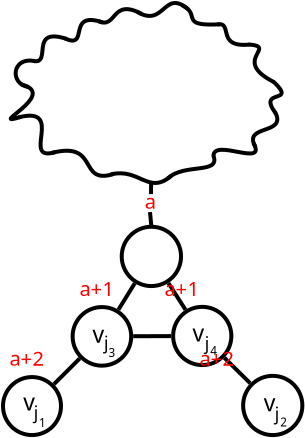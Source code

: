 <?xml version="1.0" encoding="UTF-8"?>
<dia:diagram xmlns:dia="http://www.lysator.liu.se/~alla/dia/">
  <dia:layer name="Background" visible="true" active="true">
    <dia:object type="Standard - Line" version="0" id="O0">
      <dia:attribute name="obj_pos">
        <dia:point val="-11.866,33.02"/>
      </dia:attribute>
      <dia:attribute name="obj_bb">
        <dia:rectangle val="-13.297,32.878;-11.725,34.447"/>
      </dia:attribute>
      <dia:attribute name="conn_endpoints">
        <dia:point val="-11.866,33.02"/>
        <dia:point val="-13.156,34.305"/>
      </dia:attribute>
      <dia:attribute name="numcp">
        <dia:int val="1"/>
      </dia:attribute>
      <dia:attribute name="line_width">
        <dia:real val="0.2"/>
      </dia:attribute>
      <dia:connections>
        <dia:connection handle="0" to="O8" connection="8"/>
        <dia:connection handle="1" to="O1" connection="8"/>
      </dia:connections>
    </dia:object>
    <dia:object type="Standard - Ellipse" version="0" id="O1">
      <dia:attribute name="obj_pos">
        <dia:point val="-15.704,33.95"/>
      </dia:attribute>
      <dia:attribute name="obj_bb">
        <dia:rectangle val="-15.804,33.85;-12.704,36.95"/>
      </dia:attribute>
      <dia:attribute name="elem_corner">
        <dia:point val="-15.704,33.95"/>
      </dia:attribute>
      <dia:attribute name="elem_width">
        <dia:real val="2.9"/>
      </dia:attribute>
      <dia:attribute name="elem_height">
        <dia:real val="2.9"/>
      </dia:attribute>
      <dia:attribute name="border_width">
        <dia:real val="0.2"/>
      </dia:attribute>
      <dia:attribute name="aspect">
        <dia:enum val="2"/>
      </dia:attribute>
    </dia:object>
    <dia:object type="Standard - Line" version="0" id="O2">
      <dia:attribute name="obj_pos">
        <dia:point val="-4.637,32.984"/>
      </dia:attribute>
      <dia:attribute name="obj_bb">
        <dia:rectangle val="-4.779,32.843;-3.202,34.401"/>
      </dia:attribute>
      <dia:attribute name="conn_endpoints">
        <dia:point val="-4.637,32.984"/>
        <dia:point val="-3.343,34.26"/>
      </dia:attribute>
      <dia:attribute name="numcp">
        <dia:int val="1"/>
      </dia:attribute>
      <dia:attribute name="line_width">
        <dia:real val="0.2"/>
      </dia:attribute>
      <dia:connections>
        <dia:connection handle="0" to="O9" connection="8"/>
        <dia:connection handle="1" to="O3" connection="8"/>
      </dia:connections>
    </dia:object>
    <dia:object type="Standard - Ellipse" version="0" id="O3">
      <dia:attribute name="obj_pos">
        <dia:point val="-3.698,33.889"/>
      </dia:attribute>
      <dia:attribute name="obj_bb">
        <dia:rectangle val="-3.798,33.789;-0.636,36.951"/>
      </dia:attribute>
      <dia:attribute name="elem_corner">
        <dia:point val="-3.698,33.889"/>
      </dia:attribute>
      <dia:attribute name="elem_width">
        <dia:real val="2.962"/>
      </dia:attribute>
      <dia:attribute name="elem_height">
        <dia:real val="2.962"/>
      </dia:attribute>
      <dia:attribute name="border_width">
        <dia:real val="0.2"/>
      </dia:attribute>
      <dia:attribute name="aspect">
        <dia:enum val="2"/>
      </dia:attribute>
    </dia:object>
    <dia:object type="Standard - Line" version="0" id="O4">
      <dia:attribute name="obj_pos">
        <dia:point val="-9.118,29.263"/>
      </dia:attribute>
      <dia:attribute name="obj_bb">
        <dia:rectangle val="-10.073,29.126;-8.98,30.723"/>
      </dia:attribute>
      <dia:attribute name="conn_endpoints">
        <dia:point val="-9.118,29.263"/>
        <dia:point val="-9.936,30.586"/>
      </dia:attribute>
      <dia:attribute name="numcp">
        <dia:int val="1"/>
      </dia:attribute>
      <dia:attribute name="line_width">
        <dia:real val="0.2"/>
      </dia:attribute>
      <dia:connections>
        <dia:connection handle="0" to="O7" connection="8"/>
        <dia:connection handle="1" to="O8" connection="8"/>
      </dia:connections>
    </dia:object>
    <dia:object type="Standard - Line" version="0" id="O5">
      <dia:attribute name="obj_pos">
        <dia:point val="-7.298,31.901"/>
      </dia:attribute>
      <dia:attribute name="obj_bb">
        <dia:rectangle val="-9.295,31.801;-7.198,32.009"/>
      </dia:attribute>
      <dia:attribute name="conn_endpoints">
        <dia:point val="-7.298,31.901"/>
        <dia:point val="-9.194,31.909"/>
      </dia:attribute>
      <dia:attribute name="numcp">
        <dia:int val="1"/>
      </dia:attribute>
      <dia:attribute name="line_width">
        <dia:real val="0.2"/>
      </dia:attribute>
      <dia:connections>
        <dia:connection handle="0" to="O9" connection="8"/>
        <dia:connection handle="1" to="O8" connection="8"/>
      </dia:connections>
    </dia:object>
    <dia:object type="Standard - Line" version="0" id="O6">
      <dia:attribute name="obj_pos">
        <dia:point val="-7.432,29.251"/>
      </dia:attribute>
      <dia:attribute name="obj_bb">
        <dia:rectangle val="-7.571,29.113;-6.442,30.721"/>
      </dia:attribute>
      <dia:attribute name="conn_endpoints">
        <dia:point val="-7.432,29.251"/>
        <dia:point val="-6.58,30.583"/>
      </dia:attribute>
      <dia:attribute name="numcp">
        <dia:int val="1"/>
      </dia:attribute>
      <dia:attribute name="line_width">
        <dia:real val="0.2"/>
      </dia:attribute>
      <dia:connections>
        <dia:connection handle="0" to="O7" connection="8"/>
        <dia:connection handle="1" to="O9" connection="8"/>
      </dia:connections>
    </dia:object>
    <dia:object type="Standard - Ellipse" version="0" id="O7">
      <dia:attribute name="obj_pos">
        <dia:point val="-9.768,26.434"/>
      </dia:attribute>
      <dia:attribute name="obj_bb">
        <dia:rectangle val="-9.867,26.334;-6.702,29.5"/>
      </dia:attribute>
      <dia:attribute name="elem_corner">
        <dia:point val="-9.768,26.434"/>
      </dia:attribute>
      <dia:attribute name="elem_width">
        <dia:real val="2.966"/>
      </dia:attribute>
      <dia:attribute name="elem_height">
        <dia:real val="2.966"/>
      </dia:attribute>
      <dia:attribute name="border_width">
        <dia:real val="0.2"/>
      </dia:attribute>
      <dia:attribute name="aspect">
        <dia:enum val="2"/>
      </dia:attribute>
    </dia:object>
    <dia:object type="Standard - Ellipse" version="0" id="O8">
      <dia:attribute name="obj_pos">
        <dia:point val="-12.223,30.45"/>
      </dia:attribute>
      <dia:attribute name="obj_bb">
        <dia:rectangle val="-12.323,30.35;-9.193,33.48"/>
      </dia:attribute>
      <dia:attribute name="elem_corner">
        <dia:point val="-12.223,30.45"/>
      </dia:attribute>
      <dia:attribute name="elem_width">
        <dia:real val="2.93"/>
      </dia:attribute>
      <dia:attribute name="elem_height">
        <dia:real val="2.93"/>
      </dia:attribute>
      <dia:attribute name="border_width">
        <dia:real val="0.2"/>
      </dia:attribute>
      <dia:attribute name="aspect">
        <dia:enum val="2"/>
      </dia:attribute>
    </dia:object>
    <dia:object type="Standard - Ellipse" version="0" id="O9">
      <dia:attribute name="obj_pos">
        <dia:point val="-7.198,30.439"/>
      </dia:attribute>
      <dia:attribute name="obj_bb">
        <dia:rectangle val="-7.298,30.339;-4.186,33.451"/>
      </dia:attribute>
      <dia:attribute name="elem_corner">
        <dia:point val="-7.198,30.439"/>
      </dia:attribute>
      <dia:attribute name="elem_width">
        <dia:real val="2.912"/>
      </dia:attribute>
      <dia:attribute name="elem_height">
        <dia:real val="2.912"/>
      </dia:attribute>
      <dia:attribute name="border_width">
        <dia:real val="0.2"/>
      </dia:attribute>
      <dia:attribute name="aspect">
        <dia:enum val="2"/>
      </dia:attribute>
    </dia:object>
    <dia:object type="Standard - BezierLine" version="0" id="O10">
      <dia:attribute name="obj_pos">
        <dia:point val="-7.298,23.894"/>
      </dia:attribute>
      <dia:attribute name="obj_bb">
        <dia:rectangle val="-10.438,23.661;-7.157,24.345"/>
      </dia:attribute>
      <dia:attribute name="bez_points">
        <dia:point val="-7.298,23.894"/>
        <dia:point val="-8.448,24.869"/>
        <dia:point val="-8.867,23.469"/>
        <dia:point val="-10.317,23.819"/>
      </dia:attribute>
      <dia:attribute name="corner_types">
        <dia:enum val="0"/>
        <dia:enum val="0"/>
      </dia:attribute>
      <dia:attribute name="line_width">
        <dia:real val="0.2"/>
      </dia:attribute>
    </dia:object>
    <dia:object type="Standard - BezierLine" version="0" id="O11">
      <dia:attribute name="obj_pos">
        <dia:point val="-10.167,23.794"/>
      </dia:attribute>
      <dia:attribute name="obj_bb">
        <dia:rectangle val="-13.389,22.533;-10.042,23.989"/>
      </dia:attribute>
      <dia:attribute name="bez_points">
        <dia:point val="-10.167,23.794"/>
        <dia:point val="-11.992,24.369"/>
        <dia:point val="-10.842,22.119"/>
        <dia:point val="-13.267,22.744"/>
      </dia:attribute>
      <dia:attribute name="corner_types">
        <dia:enum val="0"/>
        <dia:enum val="0"/>
      </dia:attribute>
      <dia:attribute name="line_width">
        <dia:real val="0.2"/>
      </dia:attribute>
    </dia:object>
    <dia:object type="Standard - BezierLine" version="0" id="O12">
      <dia:attribute name="obj_pos">
        <dia:point val="-13.067,22.694"/>
      </dia:attribute>
      <dia:attribute name="obj_bb">
        <dia:rectangle val="-15.064,20.781;-12.942,22.869"/>
      </dia:attribute>
      <dia:attribute name="bez_points">
        <dia:point val="-13.067,22.694"/>
        <dia:point val="-14.892,23.269"/>
        <dia:point val="-12.517,20.344"/>
        <dia:point val="-14.942,20.969"/>
      </dia:attribute>
      <dia:attribute name="corner_types">
        <dia:enum val="0"/>
        <dia:enum val="0"/>
      </dia:attribute>
      <dia:attribute name="line_width">
        <dia:real val="0.2"/>
      </dia:attribute>
    </dia:object>
    <dia:object type="Standard - BezierLine" version="0" id="O13">
      <dia:attribute name="obj_pos">
        <dia:point val="-14.805,20.938"/>
      </dia:attribute>
      <dia:attribute name="obj_bb">
        <dia:rectangle val="-15.417,19.198;-14.117,21.154"/>
      </dia:attribute>
      <dia:attribute name="bez_points">
        <dia:point val="-14.805,20.938"/>
        <dia:point val="-16.63,21.513"/>
        <dia:point val="-12.842,19.8"/>
        <dia:point val="-14.792,19.319"/>
      </dia:attribute>
      <dia:attribute name="corner_types">
        <dia:enum val="0"/>
        <dia:enum val="0"/>
      </dia:attribute>
      <dia:attribute name="line_width">
        <dia:real val="0.2"/>
      </dia:attribute>
    </dia:object>
    <dia:object type="Standard - BezierLine" version="0" id="O14">
      <dia:attribute name="obj_pos">
        <dia:point val="-14.442,19.444"/>
      </dia:attribute>
      <dia:attribute name="obj_bb">
        <dia:rectangle val="-15.171,18.026;-13.986,19.558"/>
      </dia:attribute>
      <dia:attribute name="bez_points">
        <dia:point val="-14.442,19.444"/>
        <dia:point val="-15.386,19.294"/>
        <dia:point val="-15.262,17.906"/>
        <dia:point val="-14.105,18.156"/>
      </dia:attribute>
      <dia:attribute name="corner_types">
        <dia:enum val="0"/>
        <dia:enum val="0"/>
      </dia:attribute>
      <dia:attribute name="line_width">
        <dia:real val="0.2"/>
      </dia:attribute>
    </dia:object>
    <dia:object type="Standard - BezierLine" version="0" id="O15">
      <dia:attribute name="obj_pos">
        <dia:point val="-14.192,18.144"/>
      </dia:attribute>
      <dia:attribute name="obj_bb">
        <dia:rectangle val="-14.31,16.818;-12.391,18.262"/>
      </dia:attribute>
      <dia:attribute name="bez_points">
        <dia:point val="-14.192,18.144"/>
        <dia:point val="-13.217,18.344"/>
        <dia:point val="-14.442,16.419"/>
        <dia:point val="-12.517,17.044"/>
      </dia:attribute>
      <dia:attribute name="corner_types">
        <dia:enum val="0"/>
        <dia:enum val="0"/>
      </dia:attribute>
      <dia:attribute name="line_width">
        <dia:real val="0.2"/>
      </dia:attribute>
    </dia:object>
    <dia:object type="Standard - BezierLine" version="0" id="O16">
      <dia:attribute name="obj_pos">
        <dia:point val="-12.605,17.019"/>
      </dia:attribute>
      <dia:attribute name="obj_bb">
        <dia:rectangle val="-12.737,15.997;-10.59,17.226"/>
      </dia:attribute>
      <dia:attribute name="bez_points">
        <dia:point val="-12.605,17.019"/>
        <dia:point val="-11.348,17.6"/>
        <dia:point val="-12.567,15.594"/>
        <dia:point val="-10.717,16.219"/>
      </dia:attribute>
      <dia:attribute name="corner_types">
        <dia:enum val="0"/>
        <dia:enum val="0"/>
      </dia:attribute>
      <dia:attribute name="line_width">
        <dia:real val="0.2"/>
      </dia:attribute>
    </dia:object>
    <dia:object type="Standard - BezierLine" version="0" id="O17">
      <dia:attribute name="obj_pos">
        <dia:point val="-10.942,16.15"/>
      </dia:attribute>
      <dia:attribute name="obj_bb">
        <dia:rectangle val="-11.075,15.454;-8.628,16.326"/>
      </dia:attribute>
      <dia:attribute name="bez_points">
        <dia:point val="-10.942,16.15"/>
        <dia:point val="-9.995,16.588"/>
        <dia:point val="-10.308,14.956"/>
        <dia:point val="-8.764,15.8"/>
      </dia:attribute>
      <dia:attribute name="corner_types">
        <dia:enum val="0"/>
        <dia:enum val="0"/>
      </dia:attribute>
      <dia:attribute name="line_width">
        <dia:real val="0.2"/>
      </dia:attribute>
    </dia:object>
    <dia:object type="Standard - BezierLine" version="0" id="O18">
      <dia:attribute name="obj_pos">
        <dia:point val="-8.995,15.688"/>
      </dia:attribute>
      <dia:attribute name="obj_bb">
        <dia:rectangle val="-9.132,15.147;-6.314,15.993"/>
      </dia:attribute>
      <dia:attribute name="bez_points">
        <dia:point val="-8.995,15.688"/>
        <dia:point val="-7.62,16.513"/>
        <dia:point val="-7.676,14.513"/>
        <dia:point val="-6.455,15.556"/>
      </dia:attribute>
      <dia:attribute name="corner_types">
        <dia:enum val="0"/>
        <dia:enum val="0"/>
      </dia:attribute>
      <dia:attribute name="line_width">
        <dia:real val="0.2"/>
      </dia:attribute>
    </dia:object>
    <dia:object type="Standard - BezierLine" version="0" id="O19">
      <dia:attribute name="obj_pos">
        <dia:point val="-6.761,15.35"/>
      </dia:attribute>
      <dia:attribute name="obj_bb">
        <dia:rectangle val="-6.894,15.217;-4.759,16.425"/>
      </dia:attribute>
      <dia:attribute name="bez_points">
        <dia:point val="-6.761,15.35"/>
        <dia:point val="-5.752,15.831"/>
        <dia:point val="-6.961,16.419"/>
        <dia:point val="-4.864,16.313"/>
      </dia:attribute>
      <dia:attribute name="corner_types">
        <dia:enum val="0"/>
        <dia:enum val="0"/>
      </dia:attribute>
      <dia:attribute name="line_width">
        <dia:real val="0.2"/>
      </dia:attribute>
    </dia:object>
    <dia:object type="Standard - BezierLine" version="0" id="O20">
      <dia:attribute name="obj_pos">
        <dia:point val="-4.992,16.319"/>
      </dia:attribute>
      <dia:attribute name="obj_bb">
        <dia:rectangle val="-5.108,16.203;-3.27,17.441"/>
      </dia:attribute>
      <dia:attribute name="bez_points">
        <dia:point val="-4.992,16.319"/>
        <dia:point val="-4.167,16.169"/>
        <dia:point val="-5.08,17.5"/>
        <dia:point val="-3.38,17.325"/>
      </dia:attribute>
      <dia:attribute name="corner_types">
        <dia:enum val="0"/>
        <dia:enum val="0"/>
      </dia:attribute>
      <dia:attribute name="line_width">
        <dia:real val="0.2"/>
      </dia:attribute>
    </dia:object>
    <dia:object type="Standard - BezierLine" version="0" id="O21">
      <dia:attribute name="obj_pos">
        <dia:point val="-3.43,17.319"/>
      </dia:attribute>
      <dia:attribute name="obj_bb">
        <dia:rectangle val="-3.537,17.212;-2.014,19.341"/>
      </dia:attribute>
      <dia:attribute name="bez_points">
        <dia:point val="-3.43,17.319"/>
        <dia:point val="-1.911,17.431"/>
        <dia:point val="-4.348,18.094"/>
        <dia:point val="-2.148,19.206"/>
      </dia:attribute>
      <dia:attribute name="corner_types">
        <dia:enum val="0"/>
        <dia:enum val="0"/>
      </dia:attribute>
      <dia:attribute name="line_width">
        <dia:real val="0.2"/>
      </dia:attribute>
    </dia:object>
    <dia:object type="Standard - BezierLine" version="0" id="O22">
      <dia:attribute name="obj_pos">
        <dia:point val="-2.192,19.169"/>
      </dia:attribute>
      <dia:attribute name="obj_bb">
        <dia:rectangle val="-2.432,19.027;-1.672,20.909"/>
      </dia:attribute>
      <dia:attribute name="bez_points">
        <dia:point val="-2.192,19.169"/>
        <dia:point val="-0.917,20.369"/>
        <dia:point val="-3.042,19.45"/>
        <dia:point val="-2.067,20.769"/>
      </dia:attribute>
      <dia:attribute name="corner_types">
        <dia:enum val="0"/>
        <dia:enum val="0"/>
      </dia:attribute>
      <dia:attribute name="line_width">
        <dia:real val="0.2"/>
      </dia:attribute>
    </dia:object>
    <dia:object type="Standard - BezierLine" version="0" id="O23">
      <dia:attribute name="obj_pos">
        <dia:point val="-5.18,22.894"/>
      </dia:attribute>
      <dia:attribute name="obj_bb">
        <dia:rectangle val="-7.598,22.765;-5.035,24.154"/>
      </dia:attribute>
      <dia:attribute name="bez_points">
        <dia:point val="-5.18,22.894"/>
        <dia:point val="-4.83,23.819"/>
        <dia:point val="-6.644,23.244"/>
        <dia:point val="-7.456,24.013"/>
      </dia:attribute>
      <dia:attribute name="corner_types">
        <dia:enum val="0"/>
        <dia:enum val="0"/>
      </dia:attribute>
      <dia:attribute name="line_width">
        <dia:real val="0.2"/>
      </dia:attribute>
    </dia:object>
    <dia:object type="Standard - BezierLine" version="0" id="O24">
      <dia:attribute name="obj_pos">
        <dia:point val="-2.105,20.694"/>
      </dia:attribute>
      <dia:attribute name="obj_bb">
        <dia:rectangle val="-3.305,20.558;-1.888,22.581"/>
      </dia:attribute>
      <dia:attribute name="bez_points">
        <dia:point val="-2.105,20.694"/>
        <dia:point val="-1.455,21.869"/>
        <dia:point val="-3.755,21.294"/>
        <dia:point val="-3.08,22.444"/>
      </dia:attribute>
      <dia:attribute name="corner_types">
        <dia:enum val="0"/>
        <dia:enum val="0"/>
      </dia:attribute>
      <dia:attribute name="line_width">
        <dia:real val="0.2"/>
      </dia:attribute>
    </dia:object>
    <dia:object type="Standard - BezierLine" version="0" id="O25">
      <dia:attribute name="obj_pos">
        <dia:point val="-3.186,22.244"/>
      </dia:attribute>
      <dia:attribute name="obj_bb">
        <dia:rectangle val="-5.286,22.107;-2.965,23.03"/>
      </dia:attribute>
      <dia:attribute name="bez_points">
        <dia:point val="-3.186,22.244"/>
        <dia:point val="-2.461,23.519"/>
        <dia:point val="-5.231,21.95"/>
        <dia:point val="-5.181,22.925"/>
      </dia:attribute>
      <dia:attribute name="corner_types">
        <dia:enum val="0"/>
        <dia:enum val="0"/>
      </dia:attribute>
      <dia:attribute name="line_width">
        <dia:real val="0.2"/>
      </dia:attribute>
    </dia:object>
    <dia:object type="Standard - Text" version="1" id="O26">
      <dia:attribute name="obj_pos">
        <dia:point val="-14.686,35.625"/>
      </dia:attribute>
      <dia:attribute name="obj_bb">
        <dia:rectangle val="-14.686,34.558;-14.006,35.898"/>
      </dia:attribute>
      <dia:attribute name="text">
        <dia:composite type="text">
          <dia:attribute name="string">
            <dia:string>#v#</dia:string>
          </dia:attribute>
          <dia:attribute name="font">
            <dia:font family="sans" style="0" name="Helvetica"/>
          </dia:attribute>
          <dia:attribute name="height">
            <dia:real val="1.435"/>
          </dia:attribute>
          <dia:attribute name="pos">
            <dia:point val="-14.686,35.625"/>
          </dia:attribute>
          <dia:attribute name="color">
            <dia:color val="#000000"/>
          </dia:attribute>
          <dia:attribute name="alignment">
            <dia:enum val="0"/>
          </dia:attribute>
        </dia:composite>
      </dia:attribute>
      <dia:attribute name="valign">
        <dia:enum val="3"/>
      </dia:attribute>
    </dia:object>
    <dia:object type="Standard - Text" version="1" id="O27">
      <dia:attribute name="obj_pos">
        <dia:point val="-11.231,32.233"/>
      </dia:attribute>
      <dia:attribute name="obj_bb">
        <dia:rectangle val="-11.231,31.165;-10.551,32.505"/>
      </dia:attribute>
      <dia:attribute name="text">
        <dia:composite type="text">
          <dia:attribute name="string">
            <dia:string>#v#</dia:string>
          </dia:attribute>
          <dia:attribute name="font">
            <dia:font family="sans" style="0" name="Helvetica"/>
          </dia:attribute>
          <dia:attribute name="height">
            <dia:real val="1.435"/>
          </dia:attribute>
          <dia:attribute name="pos">
            <dia:point val="-11.231,32.233"/>
          </dia:attribute>
          <dia:attribute name="color">
            <dia:color val="#000000"/>
          </dia:attribute>
          <dia:attribute name="alignment">
            <dia:enum val="0"/>
          </dia:attribute>
        </dia:composite>
      </dia:attribute>
      <dia:attribute name="valign">
        <dia:enum val="3"/>
      </dia:attribute>
    </dia:object>
    <dia:object type="Standard - Text" version="1" id="O28">
      <dia:attribute name="obj_pos">
        <dia:point val="-6.226,32.173"/>
      </dia:attribute>
      <dia:attribute name="obj_bb">
        <dia:rectangle val="-6.226,31.105;-5.546,32.445"/>
      </dia:attribute>
      <dia:attribute name="text">
        <dia:composite type="text">
          <dia:attribute name="string">
            <dia:string>#v#</dia:string>
          </dia:attribute>
          <dia:attribute name="font">
            <dia:font family="sans" style="0" name="Helvetica"/>
          </dia:attribute>
          <dia:attribute name="height">
            <dia:real val="1.435"/>
          </dia:attribute>
          <dia:attribute name="pos">
            <dia:point val="-6.226,32.173"/>
          </dia:attribute>
          <dia:attribute name="color">
            <dia:color val="#000000"/>
          </dia:attribute>
          <dia:attribute name="alignment">
            <dia:enum val="0"/>
          </dia:attribute>
        </dia:composite>
      </dia:attribute>
      <dia:attribute name="valign">
        <dia:enum val="3"/>
      </dia:attribute>
    </dia:object>
    <dia:object type="Standard - Text" version="1" id="O29">
      <dia:attribute name="obj_pos">
        <dia:point val="-2.671,35.663"/>
      </dia:attribute>
      <dia:attribute name="obj_bb">
        <dia:rectangle val="-2.671,34.595;-1.991,35.935"/>
      </dia:attribute>
      <dia:attribute name="text">
        <dia:composite type="text">
          <dia:attribute name="string">
            <dia:string>#v#</dia:string>
          </dia:attribute>
          <dia:attribute name="font">
            <dia:font family="sans" style="0" name="Helvetica"/>
          </dia:attribute>
          <dia:attribute name="height">
            <dia:real val="1.435"/>
          </dia:attribute>
          <dia:attribute name="pos">
            <dia:point val="-2.671,35.663"/>
          </dia:attribute>
          <dia:attribute name="color">
            <dia:color val="#000000"/>
          </dia:attribute>
          <dia:attribute name="alignment">
            <dia:enum val="0"/>
          </dia:attribute>
        </dia:composite>
      </dia:attribute>
      <dia:attribute name="valign">
        <dia:enum val="3"/>
      </dia:attribute>
    </dia:object>
    <dia:object type="Standard - Text" version="1" id="O30">
      <dia:attribute name="obj_pos">
        <dia:point val="-14.166,36.053"/>
      </dia:attribute>
      <dia:attribute name="obj_bb">
        <dia:rectangle val="-14.166,35.248;-13.926,36.258"/>
      </dia:attribute>
      <dia:attribute name="text">
        <dia:composite type="text">
          <dia:attribute name="string">
            <dia:string>#j#</dia:string>
          </dia:attribute>
          <dia:attribute name="font">
            <dia:font family="sans" style="0" name="Helvetica"/>
          </dia:attribute>
          <dia:attribute name="height">
            <dia:real val="1.082"/>
          </dia:attribute>
          <dia:attribute name="pos">
            <dia:point val="-14.166,36.053"/>
          </dia:attribute>
          <dia:attribute name="color">
            <dia:color val="#000000"/>
          </dia:attribute>
          <dia:attribute name="alignment">
            <dia:enum val="0"/>
          </dia:attribute>
        </dia:composite>
      </dia:attribute>
      <dia:attribute name="valign">
        <dia:enum val="3"/>
      </dia:attribute>
    </dia:object>
    <dia:object type="Standard - Text" version="1" id="O31">
      <dia:attribute name="obj_pos">
        <dia:point val="-10.658,32.565"/>
      </dia:attribute>
      <dia:attribute name="obj_bb">
        <dia:rectangle val="-10.658,31.76;-10.418,32.77"/>
      </dia:attribute>
      <dia:attribute name="text">
        <dia:composite type="text">
          <dia:attribute name="string">
            <dia:string>#j#</dia:string>
          </dia:attribute>
          <dia:attribute name="font">
            <dia:font family="sans" style="0" name="Helvetica"/>
          </dia:attribute>
          <dia:attribute name="height">
            <dia:real val="1.082"/>
          </dia:attribute>
          <dia:attribute name="pos">
            <dia:point val="-10.658,32.565"/>
          </dia:attribute>
          <dia:attribute name="color">
            <dia:color val="#000000"/>
          </dia:attribute>
          <dia:attribute name="alignment">
            <dia:enum val="0"/>
          </dia:attribute>
        </dia:composite>
      </dia:attribute>
      <dia:attribute name="valign">
        <dia:enum val="3"/>
      </dia:attribute>
      <dia:connections>
        <dia:connection handle="0" to="O8" connection="8"/>
      </dia:connections>
    </dia:object>
    <dia:object type="Standard - Text" version="1" id="O32">
      <dia:attribute name="obj_pos">
        <dia:point val="-2.117,36.12"/>
      </dia:attribute>
      <dia:attribute name="obj_bb">
        <dia:rectangle val="-2.117,35.315;-1.877,36.325"/>
      </dia:attribute>
      <dia:attribute name="text">
        <dia:composite type="text">
          <dia:attribute name="string">
            <dia:string>#j#</dia:string>
          </dia:attribute>
          <dia:attribute name="font">
            <dia:font family="sans" style="0" name="Helvetica"/>
          </dia:attribute>
          <dia:attribute name="height">
            <dia:real val="1.082"/>
          </dia:attribute>
          <dia:attribute name="pos">
            <dia:point val="-2.117,36.12"/>
          </dia:attribute>
          <dia:attribute name="color">
            <dia:color val="#000000"/>
          </dia:attribute>
          <dia:attribute name="alignment">
            <dia:enum val="0"/>
          </dia:attribute>
        </dia:composite>
      </dia:attribute>
      <dia:attribute name="valign">
        <dia:enum val="3"/>
      </dia:attribute>
      <dia:connections>
        <dia:connection handle="0" to="O3" connection="8"/>
      </dia:connections>
    </dia:object>
    <dia:object type="Standard - Text" version="1" id="O33">
      <dia:attribute name="obj_pos">
        <dia:point val="-5.621,32.6"/>
      </dia:attribute>
      <dia:attribute name="obj_bb">
        <dia:rectangle val="-5.621,31.795;-5.381,32.805"/>
      </dia:attribute>
      <dia:attribute name="text">
        <dia:composite type="text">
          <dia:attribute name="string">
            <dia:string>#j#</dia:string>
          </dia:attribute>
          <dia:attribute name="font">
            <dia:font family="sans" style="0" name="Helvetica"/>
          </dia:attribute>
          <dia:attribute name="height">
            <dia:real val="1.082"/>
          </dia:attribute>
          <dia:attribute name="pos">
            <dia:point val="-5.621,32.6"/>
          </dia:attribute>
          <dia:attribute name="color">
            <dia:color val="#000000"/>
          </dia:attribute>
          <dia:attribute name="alignment">
            <dia:enum val="0"/>
          </dia:attribute>
        </dia:composite>
      </dia:attribute>
      <dia:attribute name="valign">
        <dia:enum val="3"/>
      </dia:attribute>
    </dia:object>
    <dia:object type="Standard - Text" version="1" id="O34">
      <dia:attribute name="obj_pos">
        <dia:point val="-13.904,36.45"/>
      </dia:attribute>
      <dia:attribute name="obj_bb">
        <dia:rectangle val="-13.904,35.907;-13.531,36.59"/>
      </dia:attribute>
      <dia:attribute name="text">
        <dia:composite type="text">
          <dia:attribute name="string">
            <dia:string>#1#</dia:string>
          </dia:attribute>
          <dia:attribute name="font">
            <dia:font family="sans" style="0" name="Helvetica"/>
          </dia:attribute>
          <dia:attribute name="height">
            <dia:real val="0.73"/>
          </dia:attribute>
          <dia:attribute name="pos">
            <dia:point val="-13.904,36.45"/>
          </dia:attribute>
          <dia:attribute name="color">
            <dia:color val="#000000"/>
          </dia:attribute>
          <dia:attribute name="alignment">
            <dia:enum val="0"/>
          </dia:attribute>
        </dia:composite>
      </dia:attribute>
      <dia:attribute name="valign">
        <dia:enum val="3"/>
      </dia:attribute>
      <dia:connections>
        <dia:connection handle="0" to="O1" connection="8"/>
      </dia:connections>
    </dia:object>
    <dia:object type="Standard - Text" version="1" id="O35">
      <dia:attribute name="obj_pos">
        <dia:point val="-1.836,36.425"/>
      </dia:attribute>
      <dia:attribute name="obj_bb">
        <dia:rectangle val="-1.836,35.883;-1.463,36.565"/>
      </dia:attribute>
      <dia:attribute name="text">
        <dia:composite type="text">
          <dia:attribute name="string">
            <dia:string>#2#</dia:string>
          </dia:attribute>
          <dia:attribute name="font">
            <dia:font family="sans" style="0" name="Helvetica"/>
          </dia:attribute>
          <dia:attribute name="height">
            <dia:real val="0.73"/>
          </dia:attribute>
          <dia:attribute name="pos">
            <dia:point val="-1.836,36.425"/>
          </dia:attribute>
          <dia:attribute name="color">
            <dia:color val="#000000"/>
          </dia:attribute>
          <dia:attribute name="alignment">
            <dia:enum val="0"/>
          </dia:attribute>
        </dia:composite>
      </dia:attribute>
      <dia:attribute name="valign">
        <dia:enum val="3"/>
      </dia:attribute>
    </dia:object>
    <dia:object type="Standard - Text" version="1" id="O36">
      <dia:attribute name="obj_pos">
        <dia:point val="-10.426,32.948"/>
      </dia:attribute>
      <dia:attribute name="obj_bb">
        <dia:rectangle val="-10.426,32.405;-10.053,33.088"/>
      </dia:attribute>
      <dia:attribute name="text">
        <dia:composite type="text">
          <dia:attribute name="string">
            <dia:string>#3#</dia:string>
          </dia:attribute>
          <dia:attribute name="font">
            <dia:font family="sans" style="0" name="Helvetica"/>
          </dia:attribute>
          <dia:attribute name="height">
            <dia:real val="0.73"/>
          </dia:attribute>
          <dia:attribute name="pos">
            <dia:point val="-10.426,32.948"/>
          </dia:attribute>
          <dia:attribute name="color">
            <dia:color val="#000000"/>
          </dia:attribute>
          <dia:attribute name="alignment">
            <dia:enum val="0"/>
          </dia:attribute>
        </dia:composite>
      </dia:attribute>
      <dia:attribute name="valign">
        <dia:enum val="3"/>
      </dia:attribute>
    </dia:object>
    <dia:object type="Standard - Text" version="1" id="O37">
      <dia:attribute name="obj_pos">
        <dia:point val="-5.342,32.845"/>
      </dia:attribute>
      <dia:attribute name="obj_bb">
        <dia:rectangle val="-5.342,32.302;-4.97,32.985"/>
      </dia:attribute>
      <dia:attribute name="text">
        <dia:composite type="text">
          <dia:attribute name="string">
            <dia:string>#4#</dia:string>
          </dia:attribute>
          <dia:attribute name="font">
            <dia:font family="sans" style="0" name="Helvetica"/>
          </dia:attribute>
          <dia:attribute name="height">
            <dia:real val="0.73"/>
          </dia:attribute>
          <dia:attribute name="pos">
            <dia:point val="-5.342,32.845"/>
          </dia:attribute>
          <dia:attribute name="color">
            <dia:color val="#000000"/>
          </dia:attribute>
          <dia:attribute name="alignment">
            <dia:enum val="0"/>
          </dia:attribute>
        </dia:composite>
      </dia:attribute>
      <dia:attribute name="valign">
        <dia:enum val="3"/>
      </dia:attribute>
      <dia:connections>
        <dia:connection handle="0" to="O9" connection="8"/>
      </dia:connections>
    </dia:object>
    <dia:object type="Standard - Text" version="1" id="O38">
      <dia:attribute name="obj_pos">
        <dia:point val="-8.616,25.528"/>
      </dia:attribute>
      <dia:attribute name="obj_bb">
        <dia:rectangle val="-8.616,24.593;-7.998,25.765"/>
      </dia:attribute>
      <dia:attribute name="text">
        <dia:composite type="text">
          <dia:attribute name="string">
            <dia:string>#a#</dia:string>
          </dia:attribute>
          <dia:attribute name="font">
            <dia:font family="sans" style="0" name="Helvetica"/>
          </dia:attribute>
          <dia:attribute name="height">
            <dia:real val="1.259"/>
          </dia:attribute>
          <dia:attribute name="pos">
            <dia:point val="-8.616,25.528"/>
          </dia:attribute>
          <dia:attribute name="color">
            <dia:color val="#ff0000"/>
          </dia:attribute>
          <dia:attribute name="alignment">
            <dia:enum val="0"/>
          </dia:attribute>
        </dia:composite>
      </dia:attribute>
      <dia:attribute name="valign">
        <dia:enum val="3"/>
      </dia:attribute>
    </dia:object>
    <dia:object type="Standard - Text" version="1" id="O39">
      <dia:attribute name="obj_pos">
        <dia:point val="-11.881,29.9"/>
      </dia:attribute>
      <dia:attribute name="obj_bb">
        <dia:rectangle val="-11.881,28.965;-4.481,30.138"/>
      </dia:attribute>
      <dia:attribute name="text">
        <dia:composite type="text">
          <dia:attribute name="string">
            <dia:string>#a+1          a+1#</dia:string>
          </dia:attribute>
          <dia:attribute name="font">
            <dia:font family="sans" style="0" name="Helvetica"/>
          </dia:attribute>
          <dia:attribute name="height">
            <dia:real val="1.259"/>
          </dia:attribute>
          <dia:attribute name="pos">
            <dia:point val="-11.881,29.9"/>
          </dia:attribute>
          <dia:attribute name="color">
            <dia:color val="#ff0000"/>
          </dia:attribute>
          <dia:attribute name="alignment">
            <dia:enum val="0"/>
          </dia:attribute>
        </dia:composite>
      </dia:attribute>
      <dia:attribute name="valign">
        <dia:enum val="3"/>
      </dia:attribute>
    </dia:object>
    <dia:object type="Standard - Text" version="1" id="O40">
      <dia:attribute name="obj_pos">
        <dia:point val="-15.376,33.39"/>
      </dia:attribute>
      <dia:attribute name="obj_bb">
        <dia:rectangle val="-15.376,32.455;-1.256,33.628"/>
      </dia:attribute>
      <dia:attribute name="text">
        <dia:composite type="text">
          <dia:attribute name="string">
            <dia:string>#a+2                               a+2#</dia:string>
          </dia:attribute>
          <dia:attribute name="font">
            <dia:font family="sans" style="0" name="Helvetica"/>
          </dia:attribute>
          <dia:attribute name="height">
            <dia:real val="1.259"/>
          </dia:attribute>
          <dia:attribute name="pos">
            <dia:point val="-15.376,33.39"/>
          </dia:attribute>
          <dia:attribute name="color">
            <dia:color val="#ff0000"/>
          </dia:attribute>
          <dia:attribute name="alignment">
            <dia:enum val="0"/>
          </dia:attribute>
        </dia:composite>
      </dia:attribute>
      <dia:attribute name="valign">
        <dia:enum val="3"/>
      </dia:attribute>
    </dia:object>
    <dia:object type="Standard - Line" version="0" id="O41">
      <dia:attribute name="obj_pos">
        <dia:point val="-8.299,24.241"/>
      </dia:attribute>
      <dia:attribute name="obj_bb">
        <dia:rectangle val="-8.405,24.14;-8.198,24.902"/>
      </dia:attribute>
      <dia:attribute name="conn_endpoints">
        <dia:point val="-8.299,24.241"/>
        <dia:point val="-8.304,24.801"/>
      </dia:attribute>
      <dia:attribute name="numcp">
        <dia:int val="1"/>
      </dia:attribute>
      <dia:attribute name="line_width">
        <dia:real val="0.2"/>
      </dia:attribute>
    </dia:object>
    <dia:object type="Standard - Line" version="0" id="O42">
      <dia:attribute name="obj_pos">
        <dia:point val="-8.354,25.701"/>
      </dia:attribute>
      <dia:attribute name="obj_bb">
        <dia:rectangle val="-8.463,25.592;-8.176,26.543"/>
      </dia:attribute>
      <dia:attribute name="conn_endpoints">
        <dia:point val="-8.354,25.701"/>
        <dia:point val="-8.285,26.434"/>
      </dia:attribute>
      <dia:attribute name="numcp">
        <dia:int val="1"/>
      </dia:attribute>
      <dia:attribute name="line_width">
        <dia:real val="0.2"/>
      </dia:attribute>
      <dia:connections>
        <dia:connection handle="1" to="O7" connection="1"/>
      </dia:connections>
    </dia:object>
  </dia:layer>
</dia:diagram>
